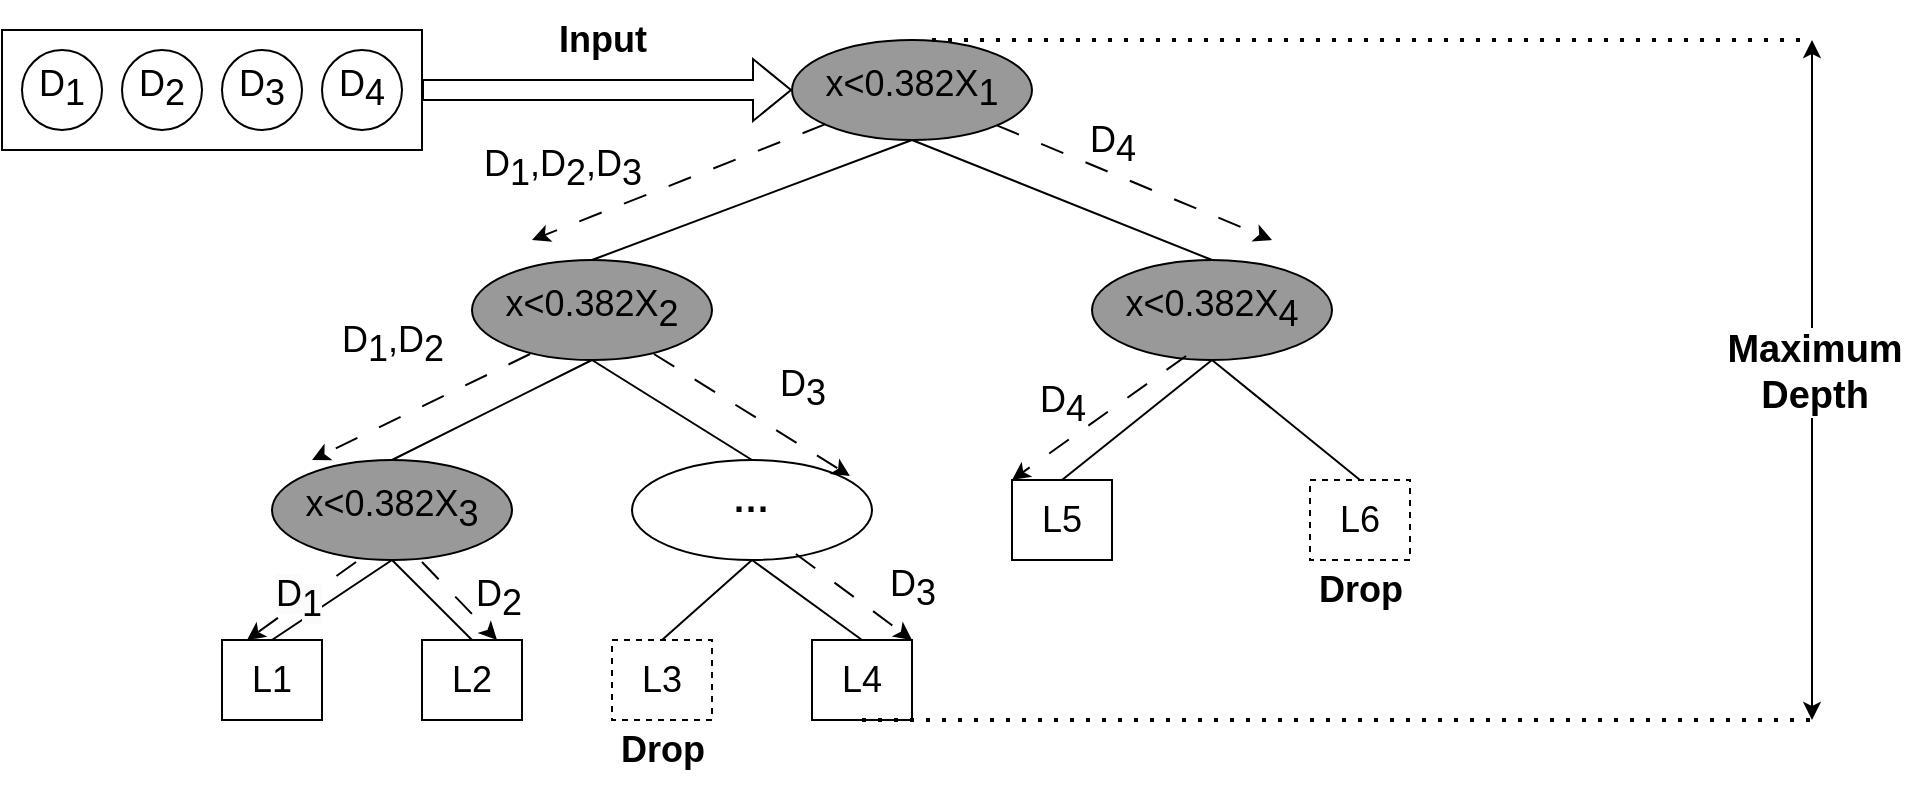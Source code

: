 <mxfile version="23.1.7" type="github">
  <diagram name="第 1 页" id="tq1g2cyM6BhT83cFnmIZ">
    <mxGraphModel dx="2261" dy="737" grid="1" gridSize="10" guides="1" tooltips="1" connect="1" arrows="1" fold="1" page="1" pageScale="1" pageWidth="827" pageHeight="1169" math="0" shadow="0">
      <root>
        <mxCell id="0" />
        <mxCell id="1" parent="0" />
        <mxCell id="Ak8-80K1fLozTTYAxMIB-15" style="rounded=0;orthogonalLoop=1;jettySize=auto;html=1;exitX=0.5;exitY=1;exitDx=0;exitDy=0;entryX=0.5;entryY=0;entryDx=0;entryDy=0;endArrow=none;endFill=0;fontSize=18;" edge="1" parent="1" source="Ak8-80K1fLozTTYAxMIB-1" target="Ak8-80K1fLozTTYAxMIB-2">
          <mxGeometry relative="1" as="geometry" />
        </mxCell>
        <mxCell id="Ak8-80K1fLozTTYAxMIB-16" style="rounded=0;orthogonalLoop=1;jettySize=auto;html=1;exitX=0.5;exitY=1;exitDx=0;exitDy=0;entryX=0.5;entryY=0;entryDx=0;entryDy=0;endArrow=none;endFill=0;fontSize=18;" edge="1" parent="1" source="Ak8-80K1fLozTTYAxMIB-1" target="Ak8-80K1fLozTTYAxMIB-3">
          <mxGeometry relative="1" as="geometry" />
        </mxCell>
        <mxCell id="Ak8-80K1fLozTTYAxMIB-1" value="x&amp;lt;0.382X&lt;sub style=&quot;border-color: var(--border-color); font-size: 18px;&quot;&gt;1&lt;/sub&gt;" style="ellipse;whiteSpace=wrap;html=1;labelBackgroundColor=#999999;fillColor=#999999;fontSize=18;" vertex="1" parent="1">
          <mxGeometry x="130" y="200" width="120" height="50" as="geometry" />
        </mxCell>
        <mxCell id="Ak8-80K1fLozTTYAxMIB-29" style="rounded=0;orthogonalLoop=1;jettySize=auto;html=1;exitX=0.5;exitY=1;exitDx=0;exitDy=0;entryX=0.5;entryY=0;entryDx=0;entryDy=0;endArrow=none;endFill=0;fontSize=18;" edge="1" parent="1" source="Ak8-80K1fLozTTYAxMIB-2" target="Ak8-80K1fLozTTYAxMIB-19">
          <mxGeometry relative="1" as="geometry" />
        </mxCell>
        <mxCell id="Ak8-80K1fLozTTYAxMIB-30" style="rounded=0;orthogonalLoop=1;jettySize=auto;html=1;exitX=0.5;exitY=1;exitDx=0;exitDy=0;entryX=0.5;entryY=0;entryDx=0;entryDy=0;endArrow=none;endFill=0;fontSize=18;" edge="1" parent="1" source="Ak8-80K1fLozTTYAxMIB-2" target="Ak8-80K1fLozTTYAxMIB-18">
          <mxGeometry relative="1" as="geometry" />
        </mxCell>
        <mxCell id="Ak8-80K1fLozTTYAxMIB-2" value="x&amp;lt;0.382X&lt;sub style=&quot;border-color: var(--border-color); background-color: rgb(153, 153, 153); font-size: 18px;&quot;&gt;2&lt;/sub&gt;" style="ellipse;whiteSpace=wrap;html=1;fillColor=#999999;fontSize=18;" vertex="1" parent="1">
          <mxGeometry x="-30" y="310" width="120" height="50" as="geometry" />
        </mxCell>
        <mxCell id="Ak8-80K1fLozTTYAxMIB-32" style="rounded=0;orthogonalLoop=1;jettySize=auto;html=1;exitX=0.5;exitY=1;exitDx=0;exitDy=0;entryX=0.5;entryY=0;entryDx=0;entryDy=0;endArrow=none;endFill=0;fontSize=18;" edge="1" parent="1" source="Ak8-80K1fLozTTYAxMIB-3" target="Ak8-80K1fLozTTYAxMIB-31">
          <mxGeometry relative="1" as="geometry" />
        </mxCell>
        <mxCell id="Ak8-80K1fLozTTYAxMIB-33" style="rounded=0;orthogonalLoop=1;jettySize=auto;html=1;exitX=0.5;exitY=1;exitDx=0;exitDy=0;entryX=0.5;entryY=0;entryDx=0;entryDy=0;endArrow=none;endFill=0;fontSize=18;" edge="1" parent="1" source="Ak8-80K1fLozTTYAxMIB-3" target="Ak8-80K1fLozTTYAxMIB-40">
          <mxGeometry relative="1" as="geometry">
            <mxPoint x="280" y="410" as="targetPoint" />
          </mxGeometry>
        </mxCell>
        <mxCell id="Ak8-80K1fLozTTYAxMIB-3" value="x&amp;lt;0.382X&lt;sub style=&quot;border-color: var(--border-color); background-color: rgb(153, 153, 153); font-size: 18px;&quot;&gt;4&lt;/sub&gt;" style="ellipse;whiteSpace=wrap;html=1;fillColor=#999999;fontSize=18;" vertex="1" parent="1">
          <mxGeometry x="280" y="310" width="120" height="50" as="geometry" />
        </mxCell>
        <mxCell id="Ak8-80K1fLozTTYAxMIB-13" value="" style="edgeStyle=orthogonalEdgeStyle;rounded=0;orthogonalLoop=1;jettySize=auto;html=1;shape=flexArrow;fontSize=18;" edge="1" parent="1" source="Ak8-80K1fLozTTYAxMIB-5" target="Ak8-80K1fLozTTYAxMIB-1">
          <mxGeometry relative="1" as="geometry" />
        </mxCell>
        <mxCell id="Ak8-80K1fLozTTYAxMIB-5" value="" style="rounded=0;whiteSpace=wrap;html=1;fontSize=18;" vertex="1" parent="1">
          <mxGeometry x="-265" y="195" width="210" height="60" as="geometry" />
        </mxCell>
        <mxCell id="Ak8-80K1fLozTTYAxMIB-6" value="D&lt;sub style=&quot;font-size: 18px;&quot;&gt;1&lt;/sub&gt;" style="ellipse;whiteSpace=wrap;html=1;aspect=fixed;fontSize=18;" vertex="1" parent="1">
          <mxGeometry x="-255" y="205" width="40" height="40" as="geometry" />
        </mxCell>
        <mxCell id="Ak8-80K1fLozTTYAxMIB-7" value="D&lt;sub style=&quot;font-size: 18px;&quot;&gt;2&lt;/sub&gt;" style="ellipse;whiteSpace=wrap;html=1;aspect=fixed;fontSize=18;" vertex="1" parent="1">
          <mxGeometry x="-205" y="205" width="40" height="40" as="geometry" />
        </mxCell>
        <mxCell id="Ak8-80K1fLozTTYAxMIB-8" value="D&lt;sub style=&quot;border-color: var(--border-color); font-size: 18px;&quot;&gt;3&lt;/sub&gt;" style="ellipse;whiteSpace=wrap;html=1;aspect=fixed;fontSize=18;" vertex="1" parent="1">
          <mxGeometry x="-155" y="205" width="40" height="40" as="geometry" />
        </mxCell>
        <mxCell id="Ak8-80K1fLozTTYAxMIB-10" value="D&lt;sub style=&quot;border-color: var(--border-color); font-size: 18px;&quot;&gt;4&lt;/sub&gt;" style="ellipse;whiteSpace=wrap;html=1;aspect=fixed;fontSize=18;" vertex="1" parent="1">
          <mxGeometry x="-105" y="205" width="40" height="40" as="geometry" />
        </mxCell>
        <mxCell id="Ak8-80K1fLozTTYAxMIB-14" value="&lt;b&gt;Input&lt;/b&gt;" style="text;html=1;align=center;verticalAlign=middle;resizable=0;points=[];autosize=1;strokeColor=none;fillColor=none;fontSize=18;" vertex="1" parent="1">
          <mxGeometry y="180" width="70" height="40" as="geometry" />
        </mxCell>
        <mxCell id="Ak8-80K1fLozTTYAxMIB-43" style="rounded=0;orthogonalLoop=1;jettySize=auto;html=1;exitX=0.5;exitY=1;exitDx=0;exitDy=0;endArrow=none;endFill=0;entryX=0.5;entryY=0;entryDx=0;entryDy=0;fontSize=18;" edge="1" parent="1" source="Ak8-80K1fLozTTYAxMIB-18" target="Ak8-80K1fLozTTYAxMIB-23">
          <mxGeometry relative="1" as="geometry" />
        </mxCell>
        <mxCell id="Ak8-80K1fLozTTYAxMIB-18" value="x&amp;lt;0.382X&lt;sub style=&quot;border-color: var(--border-color); background-color: rgb(153, 153, 153); font-size: 18px;&quot;&gt;3&lt;/sub&gt;" style="ellipse;whiteSpace=wrap;html=1;fillColor=#999999;fontSize=18;" vertex="1" parent="1">
          <mxGeometry x="-130" y="410" width="120" height="50" as="geometry" />
        </mxCell>
        <mxCell id="Ak8-80K1fLozTTYAxMIB-19" value="&lt;b style=&quot;font-size: 18px;&quot;&gt;·&lt;/b&gt;&lt;b style=&quot;border-color: var(--border-color); font-size: 18px;&quot;&gt;·&lt;/b&gt;&lt;b style=&quot;border-color: var(--border-color); font-size: 18px;&quot;&gt;·&lt;/b&gt;" style="ellipse;whiteSpace=wrap;html=1;fontSize=18;" vertex="1" parent="1">
          <mxGeometry x="50" y="410" width="120" height="50" as="geometry" />
        </mxCell>
        <mxCell id="Ak8-80K1fLozTTYAxMIB-22" value="L2" style="rounded=0;whiteSpace=wrap;html=1;fontSize=18;" vertex="1" parent="1">
          <mxGeometry x="-55" y="500" width="50" height="40" as="geometry" />
        </mxCell>
        <mxCell id="Ak8-80K1fLozTTYAxMIB-23" value="L1" style="rounded=0;whiteSpace=wrap;html=1;fontSize=18;" vertex="1" parent="1">
          <mxGeometry x="-155" y="500" width="50" height="40" as="geometry" />
        </mxCell>
        <mxCell id="Ak8-80K1fLozTTYAxMIB-24" value="" style="endArrow=classic;html=1;rounded=0;dashed=1;dashPattern=12 12;fontSize=18;" edge="1" parent="1" source="Ak8-80K1fLozTTYAxMIB-1">
          <mxGeometry width="50" height="50" relative="1" as="geometry">
            <mxPoint x="-230" y="420" as="sourcePoint" />
            <mxPoint y="300" as="targetPoint" />
          </mxGeometry>
        </mxCell>
        <mxCell id="Ak8-80K1fLozTTYAxMIB-25" value="D&lt;sub style=&quot;font-size: 18px;&quot;&gt;1&lt;/sub&gt;,D&lt;sub style=&quot;border-color: var(--border-color); font-size: 18px;&quot;&gt;2&lt;/sub&gt;,D&lt;sub style=&quot;border-color: var(--border-color); font-size: 18px;&quot;&gt;3&lt;/sub&gt;" style="text;html=1;align=center;verticalAlign=middle;resizable=0;points=[];autosize=1;strokeColor=none;fillColor=none;fontSize=18;" vertex="1" parent="1">
          <mxGeometry x="-35" y="245" width="100" height="40" as="geometry" />
        </mxCell>
        <mxCell id="Ak8-80K1fLozTTYAxMIB-26" value="" style="endArrow=classic;html=1;rounded=0;dashed=1;dashPattern=12 12;exitX=1;exitY=1;exitDx=0;exitDy=0;fontSize=18;" edge="1" parent="1" source="Ak8-80K1fLozTTYAxMIB-1">
          <mxGeometry width="50" height="50" relative="1" as="geometry">
            <mxPoint x="156" y="252" as="sourcePoint" />
            <mxPoint x="370" y="300" as="targetPoint" />
          </mxGeometry>
        </mxCell>
        <mxCell id="Ak8-80K1fLozTTYAxMIB-27" value="L3" style="rounded=0;whiteSpace=wrap;html=1;dashed=1;fontSize=18;" vertex="1" parent="1">
          <mxGeometry x="40" y="500" width="50" height="40" as="geometry" />
        </mxCell>
        <mxCell id="Ak8-80K1fLozTTYAxMIB-28" value="L4" style="rounded=0;whiteSpace=wrap;html=1;fontSize=18;" vertex="1" parent="1">
          <mxGeometry x="140" y="500" width="50" height="40" as="geometry" />
        </mxCell>
        <mxCell id="Ak8-80K1fLozTTYAxMIB-31" value="L6" style="rounded=0;whiteSpace=wrap;html=1;dashed=1;fontSize=18;" vertex="1" parent="1">
          <mxGeometry x="389" y="420" width="50" height="40" as="geometry" />
        </mxCell>
        <mxCell id="Ak8-80K1fLozTTYAxMIB-34" value="D&lt;sub style=&quot;border-color: var(--border-color); font-size: 18px;&quot;&gt;4&lt;/sub&gt;" style="text;html=1;align=center;verticalAlign=middle;resizable=0;points=[];autosize=1;strokeColor=none;fillColor=none;fontSize=18;" vertex="1" parent="1">
          <mxGeometry x="265" y="233" width="50" height="40" as="geometry" />
        </mxCell>
        <mxCell id="Ak8-80K1fLozTTYAxMIB-35" value="" style="endArrow=classic;html=1;rounded=0;exitX=0.392;exitY=0.96;exitDx=0;exitDy=0;exitPerimeter=0;entryX=0;entryY=0;entryDx=0;entryDy=0;dashed=1;dashPattern=12 12;fontSize=18;" edge="1" parent="1" source="Ak8-80K1fLozTTYAxMIB-3" target="Ak8-80K1fLozTTYAxMIB-40">
          <mxGeometry width="50" height="50" relative="1" as="geometry">
            <mxPoint x="270" y="660" as="sourcePoint" />
            <mxPoint x="250" y="410" as="targetPoint" />
          </mxGeometry>
        </mxCell>
        <mxCell id="Ak8-80K1fLozTTYAxMIB-36" value="" style="endArrow=classic;html=1;rounded=0;exitX=0.242;exitY=0.94;exitDx=0;exitDy=0;dashed=1;dashPattern=12 12;exitPerimeter=0;fontSize=18;" edge="1" parent="1" source="Ak8-80K1fLozTTYAxMIB-2">
          <mxGeometry width="50" height="50" relative="1" as="geometry">
            <mxPoint x="317" y="371" as="sourcePoint" />
            <mxPoint x="-110" y="410" as="targetPoint" />
          </mxGeometry>
        </mxCell>
        <mxCell id="Ak8-80K1fLozTTYAxMIB-38" value="" style="endArrow=classic;html=1;rounded=0;exitX=0.758;exitY=0.94;exitDx=0;exitDy=0;dashed=1;dashPattern=12 12;entryX=0.908;entryY=0.16;entryDx=0;entryDy=0;entryPerimeter=0;exitPerimeter=0;fontSize=18;" edge="1" parent="1" source="Ak8-80K1fLozTTYAxMIB-2" target="Ak8-80K1fLozTTYAxMIB-19">
          <mxGeometry width="50" height="50" relative="1" as="geometry">
            <mxPoint x="-2" y="363" as="sourcePoint" />
            <mxPoint x="-100" y="420" as="targetPoint" />
          </mxGeometry>
        </mxCell>
        <mxCell id="Ak8-80K1fLozTTYAxMIB-39" value="&lt;b style=&quot;font-size: 18px;&quot;&gt;Drop&lt;/b&gt;" style="text;html=1;align=center;verticalAlign=middle;resizable=0;points=[];autosize=1;strokeColor=none;fillColor=none;fontSize=18;" vertex="1" parent="1">
          <mxGeometry x="378.5" y="455" width="70" height="40" as="geometry" />
        </mxCell>
        <mxCell id="Ak8-80K1fLozTTYAxMIB-40" value="L5" style="rounded=0;whiteSpace=wrap;html=1;fontSize=18;" vertex="1" parent="1">
          <mxGeometry x="240" y="420" width="50" height="40" as="geometry" />
        </mxCell>
        <mxCell id="Ak8-80K1fLozTTYAxMIB-41" value="D&lt;sub style=&quot;border-color: var(--border-color); font-size: 18px;&quot;&gt;1&lt;/sub&gt;,D&lt;sub style=&quot;border-color: var(--border-color); font-size: 18px;&quot;&gt;2&lt;/sub&gt;" style="text;html=1;align=center;verticalAlign=middle;resizable=0;points=[];autosize=1;strokeColor=none;fillColor=none;fontSize=18;" vertex="1" parent="1">
          <mxGeometry x="-105" y="333" width="70" height="40" as="geometry" />
        </mxCell>
        <mxCell id="Ak8-80K1fLozTTYAxMIB-42" value="D&lt;sub style=&quot;border-color: var(--border-color); font-size: 18px;&quot;&gt;3&lt;/sub&gt;" style="text;html=1;align=center;verticalAlign=middle;resizable=0;points=[];autosize=1;strokeColor=none;fillColor=none;fontSize=18;" vertex="1" parent="1">
          <mxGeometry x="110" y="355" width="50" height="40" as="geometry" />
        </mxCell>
        <mxCell id="Ak8-80K1fLozTTYAxMIB-44" style="rounded=0;orthogonalLoop=1;jettySize=auto;html=1;exitX=0.5;exitY=1;exitDx=0;exitDy=0;endArrow=none;endFill=0;entryX=0.5;entryY=0;entryDx=0;entryDy=0;fontSize=18;" edge="1" parent="1" source="Ak8-80K1fLozTTYAxMIB-18" target="Ak8-80K1fLozTTYAxMIB-22">
          <mxGeometry relative="1" as="geometry">
            <mxPoint x="-60" y="470" as="sourcePoint" />
            <mxPoint x="-105" y="510" as="targetPoint" />
          </mxGeometry>
        </mxCell>
        <mxCell id="Ak8-80K1fLozTTYAxMIB-45" style="rounded=0;orthogonalLoop=1;jettySize=auto;html=1;exitX=0.5;exitY=1;exitDx=0;exitDy=0;endArrow=none;endFill=0;entryX=0.5;entryY=0;entryDx=0;entryDy=0;fontSize=18;" edge="1" parent="1" source="Ak8-80K1fLozTTYAxMIB-19" target="Ak8-80K1fLozTTYAxMIB-27">
          <mxGeometry relative="1" as="geometry">
            <mxPoint x="-50" y="480" as="sourcePoint" />
            <mxPoint x="-95" y="520" as="targetPoint" />
          </mxGeometry>
        </mxCell>
        <mxCell id="Ak8-80K1fLozTTYAxMIB-46" style="rounded=0;orthogonalLoop=1;jettySize=auto;html=1;exitX=0.5;exitY=1;exitDx=0;exitDy=0;endArrow=none;endFill=0;entryX=0.5;entryY=0;entryDx=0;entryDy=0;fontSize=18;" edge="1" parent="1" source="Ak8-80K1fLozTTYAxMIB-19" target="Ak8-80K1fLozTTYAxMIB-28">
          <mxGeometry relative="1" as="geometry">
            <mxPoint x="-40" y="490" as="sourcePoint" />
            <mxPoint x="-85" y="530" as="targetPoint" />
          </mxGeometry>
        </mxCell>
        <mxCell id="Ak8-80K1fLozTTYAxMIB-48" value="D&lt;sub style=&quot;border-color: var(--border-color); font-size: 18px;&quot;&gt;4&lt;/sub&gt;" style="text;html=1;align=center;verticalAlign=middle;resizable=0;points=[];autosize=1;strokeColor=none;fillColor=none;fontSize=18;" vertex="1" parent="1">
          <mxGeometry x="240" y="363" width="50" height="40" as="geometry" />
        </mxCell>
        <mxCell id="Ak8-80K1fLozTTYAxMIB-49" value="&lt;b style=&quot;font-size: 18px;&quot;&gt;Drop&lt;/b&gt;" style="text;html=1;align=center;verticalAlign=middle;resizable=0;points=[];autosize=1;strokeColor=none;fillColor=none;fontSize=18;" vertex="1" parent="1">
          <mxGeometry x="30" y="535" width="70" height="40" as="geometry" />
        </mxCell>
        <mxCell id="Ak8-80K1fLozTTYAxMIB-50" value="" style="endArrow=classic;html=1;rounded=0;exitX=0.683;exitY=0.94;exitDx=0;exitDy=0;dashed=1;dashPattern=12 12;exitPerimeter=0;entryX=1;entryY=0;entryDx=0;entryDy=0;fontSize=18;" edge="1" parent="1" source="Ak8-80K1fLozTTYAxMIB-19" target="Ak8-80K1fLozTTYAxMIB-28">
          <mxGeometry width="50" height="50" relative="1" as="geometry">
            <mxPoint x="82" y="363" as="sourcePoint" />
            <mxPoint x="190" y="490" as="targetPoint" />
          </mxGeometry>
        </mxCell>
        <mxCell id="Ak8-80K1fLozTTYAxMIB-51" value="D&lt;sub style=&quot;border-color: var(--border-color); font-size: 18px;&quot;&gt;3&lt;/sub&gt;" style="text;html=1;align=center;verticalAlign=middle;resizable=0;points=[];autosize=1;strokeColor=none;fillColor=none;fontSize=18;" vertex="1" parent="1">
          <mxGeometry x="165" y="455" width="50" height="40" as="geometry" />
        </mxCell>
        <mxCell id="Ak8-80K1fLozTTYAxMIB-52" value="" style="endArrow=classic;html=1;rounded=0;exitX=0.35;exitY=1.02;exitDx=0;exitDy=0;dashed=1;dashPattern=12 12;exitPerimeter=0;entryX=0.25;entryY=0;entryDx=0;entryDy=0;fontSize=18;" edge="1" parent="1" source="Ak8-80K1fLozTTYAxMIB-18" target="Ak8-80K1fLozTTYAxMIB-23">
          <mxGeometry width="50" height="50" relative="1" as="geometry">
            <mxPoint x="9" y="367" as="sourcePoint" />
            <mxPoint x="-100" y="420" as="targetPoint" />
          </mxGeometry>
        </mxCell>
        <mxCell id="Ak8-80K1fLozTTYAxMIB-53" value="" style="endArrow=classic;html=1;rounded=0;exitX=0.625;exitY=1.02;exitDx=0;exitDy=0;dashed=1;dashPattern=12 12;exitPerimeter=0;entryX=0.75;entryY=0;entryDx=0;entryDy=0;fontSize=18;" edge="1" parent="1" source="Ak8-80K1fLozTTYAxMIB-18" target="Ak8-80K1fLozTTYAxMIB-22">
          <mxGeometry width="50" height="50" relative="1" as="geometry">
            <mxPoint x="-78" y="471" as="sourcePoint" />
            <mxPoint x="-117" y="510" as="targetPoint" />
          </mxGeometry>
        </mxCell>
        <mxCell id="Ak8-80K1fLozTTYAxMIB-54" value="&lt;span style=&quot;color: rgb(0, 0, 0); font-family: Helvetica; font-size: 18px; font-style: normal; font-variant-ligatures: normal; font-variant-caps: normal; font-weight: 400; letter-spacing: normal; orphans: 2; text-align: center; text-indent: 0px; text-transform: none; widows: 2; word-spacing: 0px; -webkit-text-stroke-width: 0px; background-color: rgb(251, 251, 251); text-decoration-thickness: initial; text-decoration-style: initial; text-decoration-color: initial; float: none; display: inline !important;&quot;&gt;D&lt;/span&gt;&lt;sub style=&quot;border-color: var(--border-color); color: rgb(0, 0, 0); font-family: Helvetica; font-style: normal; font-variant-ligatures: normal; font-variant-caps: normal; font-weight: 400; letter-spacing: normal; orphans: 2; text-align: center; text-indent: 0px; text-transform: none; widows: 2; word-spacing: 0px; -webkit-text-stroke-width: 0px; background-color: rgb(251, 251, 251); text-decoration-thickness: initial; text-decoration-style: initial; text-decoration-color: initial; font-size: 18px;&quot;&gt;1&lt;/sub&gt;" style="text;whiteSpace=wrap;html=1;fontSize=18;" vertex="1" parent="1">
          <mxGeometry x="-130" y="460" width="30" height="30" as="geometry" />
        </mxCell>
        <mxCell id="Ak8-80K1fLozTTYAxMIB-55" value="D&lt;sub style=&quot;border-color: var(--border-color); text-align: center; font-size: 18px;&quot;&gt;2&lt;/sub&gt;" style="text;whiteSpace=wrap;html=1;fontSize=18;" vertex="1" parent="1">
          <mxGeometry x="-30" y="460" width="50" height="40" as="geometry" />
        </mxCell>
        <mxCell id="Ak8-80K1fLozTTYAxMIB-57" value="" style="endArrow=none;dashed=1;html=1;dashPattern=1 3;strokeWidth=2;rounded=0;fontSize=19;" edge="1" parent="1">
          <mxGeometry width="50" height="50" relative="1" as="geometry">
            <mxPoint x="200" y="200" as="sourcePoint" />
            <mxPoint x="640" y="200" as="targetPoint" />
          </mxGeometry>
        </mxCell>
        <mxCell id="Ak8-80K1fLozTTYAxMIB-58" value="" style="endArrow=none;dashed=1;html=1;dashPattern=1 3;strokeWidth=2;rounded=0;exitX=0.5;exitY=1;exitDx=0;exitDy=0;fontSize=19;" edge="1" parent="1" source="Ak8-80K1fLozTTYAxMIB-28">
          <mxGeometry width="50" height="50" relative="1" as="geometry">
            <mxPoint x="60" y="590" as="sourcePoint" />
            <mxPoint x="640" y="540" as="targetPoint" />
          </mxGeometry>
        </mxCell>
        <mxCell id="Ak8-80K1fLozTTYAxMIB-59" value="" style="endArrow=classic;startArrow=classic;html=1;rounded=0;fontSize=19;" edge="1" parent="1">
          <mxGeometry width="50" height="50" relative="1" as="geometry">
            <mxPoint x="640" y="540" as="sourcePoint" />
            <mxPoint x="640" y="200" as="targetPoint" />
          </mxGeometry>
        </mxCell>
        <mxCell id="Ak8-80K1fLozTTYAxMIB-60" value="&lt;b style=&quot;font-size: 19px;&quot;&gt;Maximum&lt;br style=&quot;font-size: 19px;&quot;&gt;Depth&lt;/b&gt;" style="edgeLabel;html=1;align=center;verticalAlign=middle;resizable=0;points=[];fontSize=19;" vertex="1" connectable="0" parent="Ak8-80K1fLozTTYAxMIB-59">
          <mxGeometry x="0.024" y="-1" relative="1" as="geometry">
            <mxPoint as="offset" />
          </mxGeometry>
        </mxCell>
      </root>
    </mxGraphModel>
  </diagram>
</mxfile>
